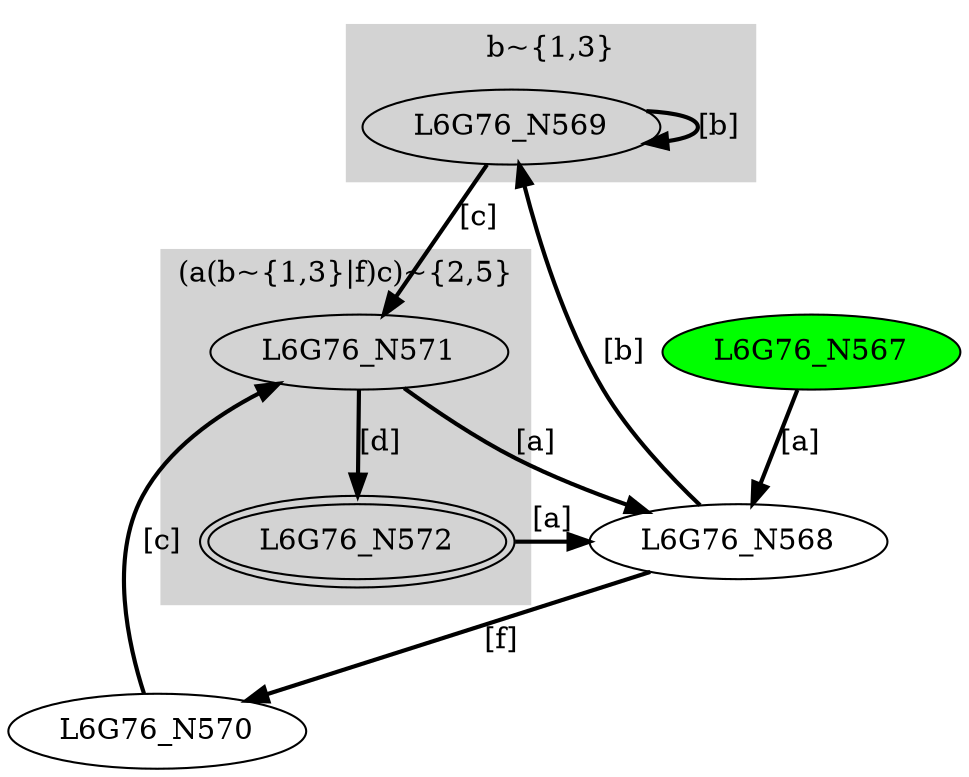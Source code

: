 digraph G76{
	subgraph cluster10 {
		node [style=filled];
		style=filled;
		color=lightgrey;
		label ="b~{1,3}";
		L6G76_N569;
	}	subgraph cluster11 {
		node [style=filled];
		style=filled;
		color=lightgrey;
		label ="(a(b~{1,3}|f)c)~{2,5}";
		L6G76_N571;L6G76_N572;
	}"L6G76_N567" [style=filled,fillcolor=green];
"L6G76_N568";
"L6G76_N569";
"L6G76_N570";
"L6G76_N571";
"L6G76_N572" [peripheries=2];
"L6G76_N567"->"L6G76_N568" [style = bold, label = "[a]"];
"L6G76_N568"->"L6G76_N569" [style = bold, label = "[b]"];
"L6G76_N568"->"L6G76_N570" [style = bold, label = "[f]"];
"L6G76_N569"->"L6G76_N569" [style = bold, label = "[b]"];
"L6G76_N569"->"L6G76_N571" [style = bold, label = "[c]"];
"L6G76_N570"->"L6G76_N571" [style = bold, label = "[c]"];
"L6G76_N571"->"L6G76_N568" [style = bold, label = "[a]"];
"L6G76_N571"->"L6G76_N572" [style = bold, label = "[d]"];
"L6G76_N572"->"L6G76_N568" [style = bold, label = "[a]"];
}

